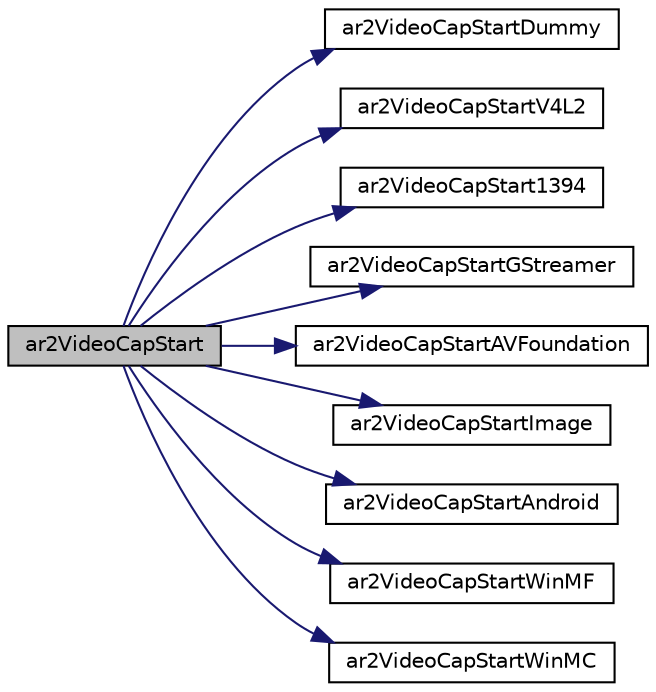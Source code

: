 digraph "ar2VideoCapStart"
{
 // INTERACTIVE_SVG=YES
  edge [fontname="Helvetica",fontsize="10",labelfontname="Helvetica",labelfontsize="10"];
  node [fontname="Helvetica",fontsize="10",shape=record];
  rankdir="LR";
  Node1 [label="ar2VideoCapStart",height=0.2,width=0.4,color="black", fillcolor="grey75", style="filled", fontcolor="black"];
  Node1 -> Node2 [color="midnightblue",fontsize="10",style="solid",fontname="Helvetica"];
  Node2 [label="ar2VideoCapStartDummy",height=0.2,width=0.4,color="black", fillcolor="white", style="filled",URL="$video_dummy_8h.html#ab1f0e2853638ac6f1486a913844caab1"];
  Node1 -> Node3 [color="midnightblue",fontsize="10",style="solid",fontname="Helvetica"];
  Node3 [label="ar2VideoCapStartV4L2",height=0.2,width=0.4,color="black", fillcolor="white", style="filled",URL="$video_v4_l2_8h.html#aaa7ca0deda2b834787256b3545b0e5e2"];
  Node1 -> Node4 [color="midnightblue",fontsize="10",style="solid",fontname="Helvetica"];
  Node4 [label="ar2VideoCapStart1394",height=0.2,width=0.4,color="black", fillcolor="white", style="filled",URL="$video1394_8h.html#ab93fd5b20f721af575296a36c1f0a73d"];
  Node1 -> Node5 [color="midnightblue",fontsize="10",style="solid",fontname="Helvetica"];
  Node5 [label="ar2VideoCapStartGStreamer",height=0.2,width=0.4,color="black", fillcolor="white", style="filled",URL="$video_g_streamer_8h.html#a778f2f90c534d3ee542f24ca35fbf670"];
  Node1 -> Node6 [color="midnightblue",fontsize="10",style="solid",fontname="Helvetica"];
  Node6 [label="ar2VideoCapStartAVFoundation",height=0.2,width=0.4,color="black", fillcolor="white", style="filled",URL="$video_a_v_foundation_8h.html#adec98c4fdc75562de3051d070de7eeae"];
  Node1 -> Node7 [color="midnightblue",fontsize="10",style="solid",fontname="Helvetica"];
  Node7 [label="ar2VideoCapStartImage",height=0.2,width=0.4,color="black", fillcolor="white", style="filled",URL="$video_image_8h.html#a797844b99a82db04a767d3a22675dc47"];
  Node1 -> Node8 [color="midnightblue",fontsize="10",style="solid",fontname="Helvetica"];
  Node8 [label="ar2VideoCapStartAndroid",height=0.2,width=0.4,color="black", fillcolor="white", style="filled",URL="$video_android_8h.html#a690a506736a2be46037cf317357b8e67"];
  Node1 -> Node9 [color="midnightblue",fontsize="10",style="solid",fontname="Helvetica"];
  Node9 [label="ar2VideoCapStartWinMF",height=0.2,width=0.4,color="black", fillcolor="white", style="filled",URL="$video_windows_media_foundation_8h.html#a6efade47984c54c22faa9f165da9e227"];
  Node1 -> Node10 [color="midnightblue",fontsize="10",style="solid",fontname="Helvetica"];
  Node10 [label="ar2VideoCapStartWinMC",height=0.2,width=0.4,color="black", fillcolor="white", style="filled",URL="$video_windows_media_capture_8h.html#a2faf35e24059532b9497c0868db8e654"];
}
